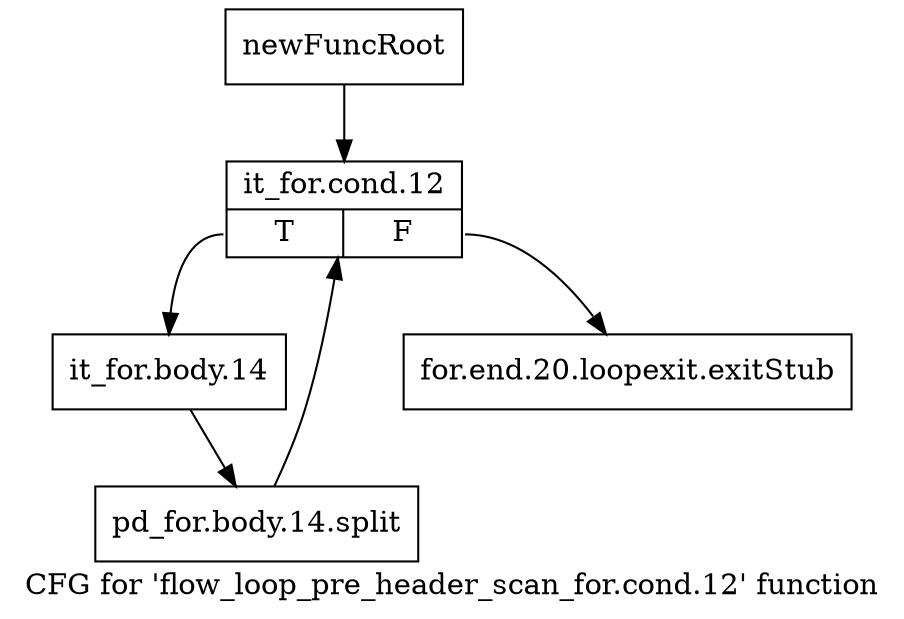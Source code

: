 digraph "CFG for 'flow_loop_pre_header_scan_for.cond.12' function" {
	label="CFG for 'flow_loop_pre_header_scan_for.cond.12' function";

	Node0xa570460 [shape=record,label="{newFuncRoot}"];
	Node0xa570460 -> Node0xa570500;
	Node0xa5704b0 [shape=record,label="{for.end.20.loopexit.exitStub}"];
	Node0xa570500 [shape=record,label="{it_for.cond.12|{<s0>T|<s1>F}}"];
	Node0xa570500:s0 -> Node0xa570550;
	Node0xa570500:s1 -> Node0xa5704b0;
	Node0xa570550 [shape=record,label="{it_for.body.14}"];
	Node0xa570550 -> Node0xf1c74d0;
	Node0xf1c74d0 [shape=record,label="{pd_for.body.14.split}"];
	Node0xf1c74d0 -> Node0xa570500;
}

